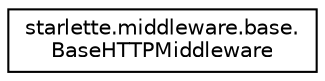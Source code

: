 digraph "Graphical Class Hierarchy"
{
 // LATEX_PDF_SIZE
  edge [fontname="Helvetica",fontsize="10",labelfontname="Helvetica",labelfontsize="10"];
  node [fontname="Helvetica",fontsize="10",shape=record];
  rankdir="LR";
  Node0 [label="starlette.middleware.base.\lBaseHTTPMiddleware",height=0.2,width=0.4,color="black", fillcolor="white", style="filled",URL="$classstarlette_1_1middleware_1_1base_1_1BaseHTTPMiddleware.html",tooltip=" "];
}
